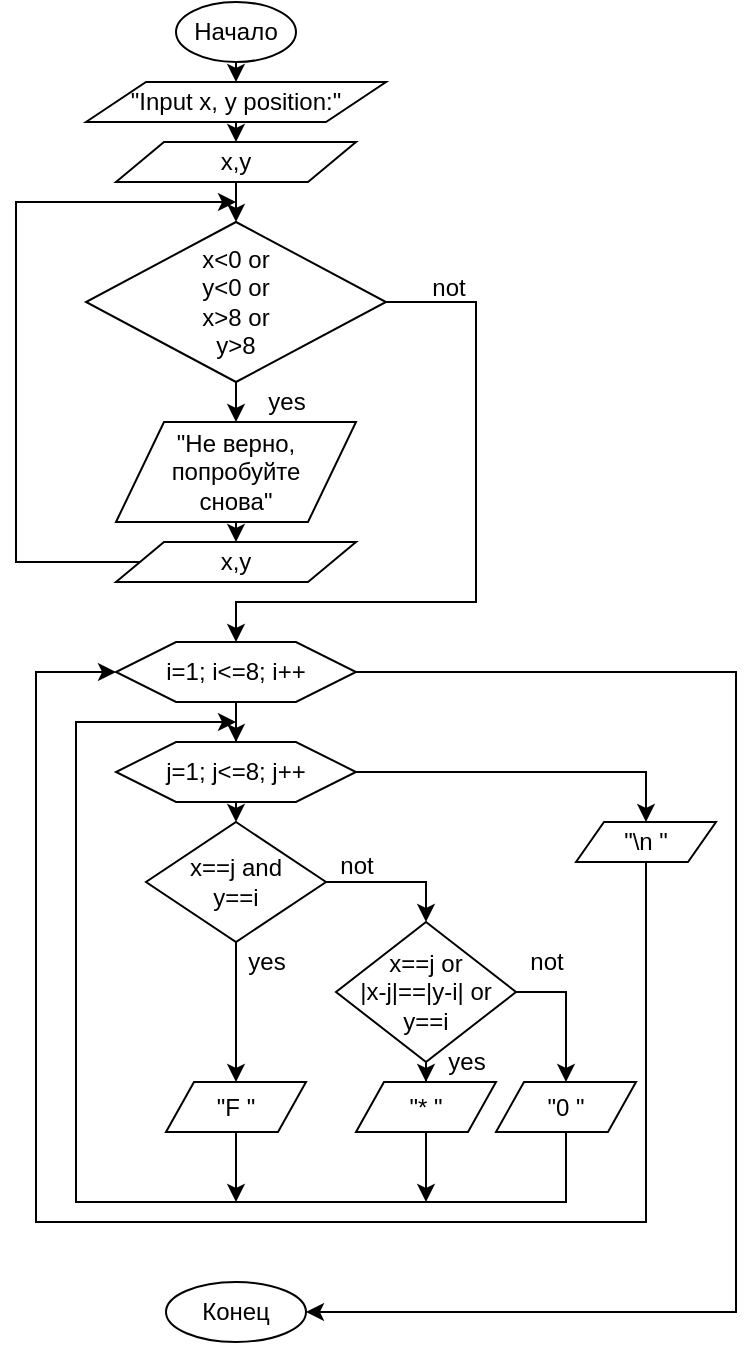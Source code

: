 <mxfile version="12.8.8" type="device"><diagram id="C5RBs43oDa-KdzZeNtuy" name="Page-1"><mxGraphModel dx="1240" dy="650" grid="1" gridSize="10" guides="1" tooltips="1" connect="1" arrows="1" fold="1" page="1" pageScale="1" pageWidth="827" pageHeight="1169" math="0" shadow="0"><root><mxCell id="WIyWlLk6GJQsqaUBKTNV-0"/><mxCell id="WIyWlLk6GJQsqaUBKTNV-1" parent="WIyWlLk6GJQsqaUBKTNV-0"/><mxCell id="EIKVbjo9H42c6aFOqsCp-7" style="edgeStyle=orthogonalEdgeStyle;rounded=0;orthogonalLoop=1;jettySize=auto;html=1;exitX=0.5;exitY=1;exitDx=0;exitDy=0;entryX=0.5;entryY=0;entryDx=0;entryDy=0;" edge="1" parent="WIyWlLk6GJQsqaUBKTNV-1" source="EIKVbjo9H42c6aFOqsCp-0" target="EIKVbjo9H42c6aFOqsCp-4"><mxGeometry relative="1" as="geometry"/></mxCell><mxCell id="EIKVbjo9H42c6aFOqsCp-0" value="Начало" style="ellipse;whiteSpace=wrap;html=1;" vertex="1" parent="WIyWlLk6GJQsqaUBKTNV-1"><mxGeometry x="340" y="10" width="60" height="30" as="geometry"/></mxCell><mxCell id="EIKVbjo9H42c6aFOqsCp-8" style="edgeStyle=orthogonalEdgeStyle;rounded=0;orthogonalLoop=1;jettySize=auto;html=1;exitX=0.5;exitY=1;exitDx=0;exitDy=0;entryX=0.5;entryY=0;entryDx=0;entryDy=0;" edge="1" parent="WIyWlLk6GJQsqaUBKTNV-1" source="EIKVbjo9H42c6aFOqsCp-4" target="EIKVbjo9H42c6aFOqsCp-5"><mxGeometry relative="1" as="geometry"/></mxCell><mxCell id="EIKVbjo9H42c6aFOqsCp-4" value="&quot;Input x, y position:&quot;" style="shape=parallelogram;perimeter=parallelogramPerimeter;whiteSpace=wrap;html=1;" vertex="1" parent="WIyWlLk6GJQsqaUBKTNV-1"><mxGeometry x="295" y="50" width="150" height="20" as="geometry"/></mxCell><mxCell id="EIKVbjo9H42c6aFOqsCp-9" style="edgeStyle=orthogonalEdgeStyle;rounded=0;orthogonalLoop=1;jettySize=auto;html=1;exitX=0.5;exitY=1;exitDx=0;exitDy=0;entryX=0.5;entryY=0;entryDx=0;entryDy=0;" edge="1" parent="WIyWlLk6GJQsqaUBKTNV-1" source="EIKVbjo9H42c6aFOqsCp-5" target="EIKVbjo9H42c6aFOqsCp-6"><mxGeometry relative="1" as="geometry"/></mxCell><mxCell id="EIKVbjo9H42c6aFOqsCp-5" value="x,y" style="shape=parallelogram;perimeter=parallelogramPerimeter;whiteSpace=wrap;html=1;" vertex="1" parent="WIyWlLk6GJQsqaUBKTNV-1"><mxGeometry x="310" y="80" width="120" height="20" as="geometry"/></mxCell><mxCell id="EIKVbjo9H42c6aFOqsCp-12" style="edgeStyle=orthogonalEdgeStyle;rounded=0;orthogonalLoop=1;jettySize=auto;html=1;exitX=0.5;exitY=1;exitDx=0;exitDy=0;entryX=0.5;entryY=0;entryDx=0;entryDy=0;" edge="1" parent="WIyWlLk6GJQsqaUBKTNV-1" source="EIKVbjo9H42c6aFOqsCp-6" target="EIKVbjo9H42c6aFOqsCp-11"><mxGeometry relative="1" as="geometry"/></mxCell><mxCell id="EIKVbjo9H42c6aFOqsCp-22" style="edgeStyle=orthogonalEdgeStyle;rounded=0;orthogonalLoop=1;jettySize=auto;html=1;entryX=0.5;entryY=0;entryDx=0;entryDy=0;" edge="1" parent="WIyWlLk6GJQsqaUBKTNV-1" source="EIKVbjo9H42c6aFOqsCp-6" target="EIKVbjo9H42c6aFOqsCp-21"><mxGeometry relative="1" as="geometry"><Array as="points"><mxPoint x="490" y="160"/><mxPoint x="490" y="310"/><mxPoint x="370" y="310"/></Array></mxGeometry></mxCell><mxCell id="EIKVbjo9H42c6aFOqsCp-6" value="&lt;div&gt;x&amp;lt;0 or&lt;/div&gt;&lt;div&gt;y&amp;lt;0 or&lt;/div&gt;&lt;div&gt;x&amp;gt;8 or&lt;/div&gt;&lt;div&gt;y&amp;gt;8&lt;br&gt;&lt;/div&gt;" style="rhombus;whiteSpace=wrap;html=1;" vertex="1" parent="WIyWlLk6GJQsqaUBKTNV-1"><mxGeometry x="295" y="120" width="150" height="80" as="geometry"/></mxCell><mxCell id="EIKVbjo9H42c6aFOqsCp-14" style="edgeStyle=orthogonalEdgeStyle;rounded=0;orthogonalLoop=1;jettySize=auto;html=1;exitX=0.5;exitY=1;exitDx=0;exitDy=0;entryX=0.5;entryY=0;entryDx=0;entryDy=0;" edge="1" parent="WIyWlLk6GJQsqaUBKTNV-1" source="EIKVbjo9H42c6aFOqsCp-11" target="EIKVbjo9H42c6aFOqsCp-13"><mxGeometry relative="1" as="geometry"/></mxCell><mxCell id="EIKVbjo9H42c6aFOqsCp-11" value="&quot;Не верно,&lt;div&gt;попробуйте &lt;br&gt;&lt;/div&gt;&lt;div&gt;снова&quot;&lt;/div&gt;" style="shape=parallelogram;perimeter=parallelogramPerimeter;whiteSpace=wrap;html=1;" vertex="1" parent="WIyWlLk6GJQsqaUBKTNV-1"><mxGeometry x="310" y="220" width="120" height="50" as="geometry"/></mxCell><mxCell id="EIKVbjo9H42c6aFOqsCp-19" style="edgeStyle=orthogonalEdgeStyle;rounded=0;orthogonalLoop=1;jettySize=auto;html=1;exitX=0;exitY=0.5;exitDx=0;exitDy=0;" edge="1" parent="WIyWlLk6GJQsqaUBKTNV-1" source="EIKVbjo9H42c6aFOqsCp-13"><mxGeometry relative="1" as="geometry"><mxPoint x="370" y="110" as="targetPoint"/><Array as="points"><mxPoint x="260" y="290"/><mxPoint x="260" y="110"/></Array></mxGeometry></mxCell><mxCell id="EIKVbjo9H42c6aFOqsCp-13" value="x,y" style="shape=parallelogram;perimeter=parallelogramPerimeter;whiteSpace=wrap;html=1;" vertex="1" parent="WIyWlLk6GJQsqaUBKTNV-1"><mxGeometry x="310" y="280" width="120" height="20" as="geometry"/></mxCell><mxCell id="EIKVbjo9H42c6aFOqsCp-20" value="&lt;div&gt;yes&lt;/div&gt;" style="text;html=1;align=center;verticalAlign=middle;resizable=0;points=[];autosize=1;" vertex="1" parent="WIyWlLk6GJQsqaUBKTNV-1"><mxGeometry x="380" y="200" width="30" height="20" as="geometry"/></mxCell><mxCell id="EIKVbjo9H42c6aFOqsCp-28" style="edgeStyle=orthogonalEdgeStyle;rounded=0;orthogonalLoop=1;jettySize=auto;html=1;entryX=0.5;entryY=0;entryDx=0;entryDy=0;" edge="1" parent="WIyWlLk6GJQsqaUBKTNV-1" source="EIKVbjo9H42c6aFOqsCp-21" target="EIKVbjo9H42c6aFOqsCp-24"><mxGeometry relative="1" as="geometry"/></mxCell><mxCell id="EIKVbjo9H42c6aFOqsCp-58" style="edgeStyle=orthogonalEdgeStyle;rounded=0;orthogonalLoop=1;jettySize=auto;html=1;" edge="1" parent="WIyWlLk6GJQsqaUBKTNV-1" source="EIKVbjo9H42c6aFOqsCp-21" target="EIKVbjo9H42c6aFOqsCp-57"><mxGeometry relative="1" as="geometry"><Array as="points"><mxPoint x="620" y="345"/><mxPoint x="620" y="665"/></Array></mxGeometry></mxCell><mxCell id="EIKVbjo9H42c6aFOqsCp-21" value="i=1; i&amp;lt;=8; i++" style="shape=hexagon;perimeter=hexagonPerimeter2;whiteSpace=wrap;html=1;" vertex="1" parent="WIyWlLk6GJQsqaUBKTNV-1"><mxGeometry x="310" y="330" width="120" height="30" as="geometry"/></mxCell><mxCell id="EIKVbjo9H42c6aFOqsCp-23" style="edgeStyle=orthogonalEdgeStyle;rounded=0;orthogonalLoop=1;jettySize=auto;html=1;exitX=0.5;exitY=1;exitDx=0;exitDy=0;" edge="1" parent="WIyWlLk6GJQsqaUBKTNV-1" source="EIKVbjo9H42c6aFOqsCp-21" target="EIKVbjo9H42c6aFOqsCp-21"><mxGeometry relative="1" as="geometry"/></mxCell><mxCell id="EIKVbjo9H42c6aFOqsCp-30" style="edgeStyle=orthogonalEdgeStyle;rounded=0;orthogonalLoop=1;jettySize=auto;html=1;exitX=0.5;exitY=1;exitDx=0;exitDy=0;entryX=0.5;entryY=0;entryDx=0;entryDy=0;" edge="1" parent="WIyWlLk6GJQsqaUBKTNV-1" source="EIKVbjo9H42c6aFOqsCp-24" target="EIKVbjo9H42c6aFOqsCp-29"><mxGeometry relative="1" as="geometry"/></mxCell><mxCell id="EIKVbjo9H42c6aFOqsCp-55" style="edgeStyle=orthogonalEdgeStyle;rounded=0;orthogonalLoop=1;jettySize=auto;html=1;entryX=0.5;entryY=0;entryDx=0;entryDy=0;" edge="1" parent="WIyWlLk6GJQsqaUBKTNV-1" source="EIKVbjo9H42c6aFOqsCp-24" target="EIKVbjo9H42c6aFOqsCp-54"><mxGeometry relative="1" as="geometry"/></mxCell><mxCell id="EIKVbjo9H42c6aFOqsCp-24" value="j=1; j&amp;lt;=8; j++" style="shape=hexagon;perimeter=hexagonPerimeter2;whiteSpace=wrap;html=1;" vertex="1" parent="WIyWlLk6GJQsqaUBKTNV-1"><mxGeometry x="310" y="380" width="120" height="30" as="geometry"/></mxCell><mxCell id="EIKVbjo9H42c6aFOqsCp-34" style="edgeStyle=orthogonalEdgeStyle;rounded=0;orthogonalLoop=1;jettySize=auto;html=1;entryX=0.5;entryY=0;entryDx=0;entryDy=0;" edge="1" parent="WIyWlLk6GJQsqaUBKTNV-1" source="EIKVbjo9H42c6aFOqsCp-29" target="EIKVbjo9H42c6aFOqsCp-33"><mxGeometry relative="1" as="geometry"/></mxCell><mxCell id="EIKVbjo9H42c6aFOqsCp-39" style="edgeStyle=orthogonalEdgeStyle;rounded=0;orthogonalLoop=1;jettySize=auto;html=1;exitX=0.5;exitY=1;exitDx=0;exitDy=0;entryX=0.5;entryY=0;entryDx=0;entryDy=0;" edge="1" parent="WIyWlLk6GJQsqaUBKTNV-1" source="EIKVbjo9H42c6aFOqsCp-29" target="EIKVbjo9H42c6aFOqsCp-41"><mxGeometry relative="1" as="geometry"><mxPoint x="369.966" y="520" as="targetPoint"/></mxGeometry></mxCell><mxCell id="EIKVbjo9H42c6aFOqsCp-29" value="&lt;div&gt;x==j and&lt;/div&gt;&lt;div&gt;y==i&lt;br&gt;&lt;/div&gt;" style="rhombus;whiteSpace=wrap;html=1;" vertex="1" parent="WIyWlLk6GJQsqaUBKTNV-1"><mxGeometry x="325" y="420" width="90" height="60" as="geometry"/></mxCell><mxCell id="EIKVbjo9H42c6aFOqsCp-36" style="edgeStyle=orthogonalEdgeStyle;rounded=0;orthogonalLoop=1;jettySize=auto;html=1;exitX=1;exitY=0.5;exitDx=0;exitDy=0;entryX=0.5;entryY=0;entryDx=0;entryDy=0;" edge="1" parent="WIyWlLk6GJQsqaUBKTNV-1" source="EIKVbjo9H42c6aFOqsCp-33" target="EIKVbjo9H42c6aFOqsCp-49"><mxGeometry relative="1" as="geometry"><mxPoint x="555" y="540" as="targetPoint"/></mxGeometry></mxCell><mxCell id="EIKVbjo9H42c6aFOqsCp-48" style="edgeStyle=orthogonalEdgeStyle;rounded=0;orthogonalLoop=1;jettySize=auto;html=1;entryX=0.5;entryY=0;entryDx=0;entryDy=0;" edge="1" parent="WIyWlLk6GJQsqaUBKTNV-1" source="EIKVbjo9H42c6aFOqsCp-33" target="EIKVbjo9H42c6aFOqsCp-47"><mxGeometry relative="1" as="geometry"/></mxCell><mxCell id="EIKVbjo9H42c6aFOqsCp-33" value="&lt;div&gt;x==j or&lt;br&gt;&lt;/div&gt;&lt;div&gt;|x-j|==|y-i| or&lt;br&gt;&lt;/div&gt;&lt;div&gt;y==i&lt;br&gt;&lt;/div&gt;" style="rhombus;whiteSpace=wrap;html=1;" vertex="1" parent="WIyWlLk6GJQsqaUBKTNV-1"><mxGeometry x="420" y="470" width="90" height="70" as="geometry"/></mxCell><mxCell id="EIKVbjo9H42c6aFOqsCp-37" value="&lt;div&gt;not&lt;/div&gt;" style="text;html=1;align=center;verticalAlign=middle;resizable=0;points=[];autosize=1;" vertex="1" parent="WIyWlLk6GJQsqaUBKTNV-1"><mxGeometry x="415" y="432" width="30" height="20" as="geometry"/></mxCell><mxCell id="EIKVbjo9H42c6aFOqsCp-38" value="&lt;div&gt;not&lt;/div&gt;" style="text;html=1;align=center;verticalAlign=middle;resizable=0;points=[];autosize=1;" vertex="1" parent="WIyWlLk6GJQsqaUBKTNV-1"><mxGeometry x="510" y="480" width="30" height="20" as="geometry"/></mxCell><mxCell id="EIKVbjo9H42c6aFOqsCp-40" value="yes" style="text;html=1;align=center;verticalAlign=middle;resizable=0;points=[];autosize=1;" vertex="1" parent="WIyWlLk6GJQsqaUBKTNV-1"><mxGeometry x="370" y="480" width="30" height="20" as="geometry"/></mxCell><mxCell id="EIKVbjo9H42c6aFOqsCp-52" style="edgeStyle=orthogonalEdgeStyle;rounded=0;orthogonalLoop=1;jettySize=auto;html=1;" edge="1" parent="WIyWlLk6GJQsqaUBKTNV-1" source="EIKVbjo9H42c6aFOqsCp-41"><mxGeometry relative="1" as="geometry"><mxPoint x="370" y="610" as="targetPoint"/></mxGeometry></mxCell><mxCell id="EIKVbjo9H42c6aFOqsCp-41" value="&quot;F &quot;" style="shape=parallelogram;perimeter=parallelogramPerimeter;whiteSpace=wrap;html=1;" vertex="1" parent="WIyWlLk6GJQsqaUBKTNV-1"><mxGeometry x="335" y="550" width="70" height="25" as="geometry"/></mxCell><mxCell id="EIKVbjo9H42c6aFOqsCp-51" style="edgeStyle=orthogonalEdgeStyle;rounded=0;orthogonalLoop=1;jettySize=auto;html=1;" edge="1" parent="WIyWlLk6GJQsqaUBKTNV-1" source="EIKVbjo9H42c6aFOqsCp-47"><mxGeometry relative="1" as="geometry"><mxPoint x="465" y="610" as="targetPoint"/></mxGeometry></mxCell><mxCell id="EIKVbjo9H42c6aFOqsCp-47" value="&quot;* &quot;" style="shape=parallelogram;perimeter=parallelogramPerimeter;whiteSpace=wrap;html=1;" vertex="1" parent="WIyWlLk6GJQsqaUBKTNV-1"><mxGeometry x="430" y="550" width="70" height="25" as="geometry"/></mxCell><mxCell id="EIKVbjo9H42c6aFOqsCp-50" style="edgeStyle=orthogonalEdgeStyle;rounded=0;orthogonalLoop=1;jettySize=auto;html=1;exitX=0.5;exitY=1;exitDx=0;exitDy=0;" edge="1" parent="WIyWlLk6GJQsqaUBKTNV-1" source="EIKVbjo9H42c6aFOqsCp-49"><mxGeometry relative="1" as="geometry"><mxPoint x="370" y="370" as="targetPoint"/><Array as="points"><mxPoint x="535" y="610"/><mxPoint x="290" y="610"/><mxPoint x="290" y="370"/></Array></mxGeometry></mxCell><mxCell id="EIKVbjo9H42c6aFOqsCp-49" value="&quot;0 &quot;" style="shape=parallelogram;perimeter=parallelogramPerimeter;whiteSpace=wrap;html=1;" vertex="1" parent="WIyWlLk6GJQsqaUBKTNV-1"><mxGeometry x="500" y="550" width="70" height="25" as="geometry"/></mxCell><mxCell id="EIKVbjo9H42c6aFOqsCp-56" style="edgeStyle=orthogonalEdgeStyle;rounded=0;orthogonalLoop=1;jettySize=auto;html=1;entryX=0;entryY=0.5;entryDx=0;entryDy=0;" edge="1" parent="WIyWlLk6GJQsqaUBKTNV-1" source="EIKVbjo9H42c6aFOqsCp-54" target="EIKVbjo9H42c6aFOqsCp-21"><mxGeometry relative="1" as="geometry"><Array as="points"><mxPoint x="575" y="620"/><mxPoint x="270" y="620"/><mxPoint x="270" y="345"/></Array></mxGeometry></mxCell><mxCell id="EIKVbjo9H42c6aFOqsCp-54" value="&quot;\n &quot;" style="shape=parallelogram;perimeter=parallelogramPerimeter;whiteSpace=wrap;html=1;" vertex="1" parent="WIyWlLk6GJQsqaUBKTNV-1"><mxGeometry x="540" y="420" width="70" height="20" as="geometry"/></mxCell><mxCell id="EIKVbjo9H42c6aFOqsCp-57" value="&lt;div&gt;Конец&lt;/div&gt;" style="ellipse;whiteSpace=wrap;html=1;" vertex="1" parent="WIyWlLk6GJQsqaUBKTNV-1"><mxGeometry x="335" y="650" width="70" height="30" as="geometry"/></mxCell><mxCell id="EIKVbjo9H42c6aFOqsCp-59" value="&lt;div&gt;not&lt;/div&gt;" style="text;html=1;align=center;verticalAlign=middle;resizable=0;points=[];autosize=1;" vertex="1" parent="WIyWlLk6GJQsqaUBKTNV-1"><mxGeometry x="461" y="143" width="30" height="20" as="geometry"/></mxCell><mxCell id="EIKVbjo9H42c6aFOqsCp-60" value="&lt;div&gt;yes&lt;/div&gt;" style="text;html=1;align=center;verticalAlign=middle;resizable=0;points=[];autosize=1;" vertex="1" parent="WIyWlLk6GJQsqaUBKTNV-1"><mxGeometry x="470" y="530" width="30" height="20" as="geometry"/></mxCell></root></mxGraphModel></diagram></mxfile>